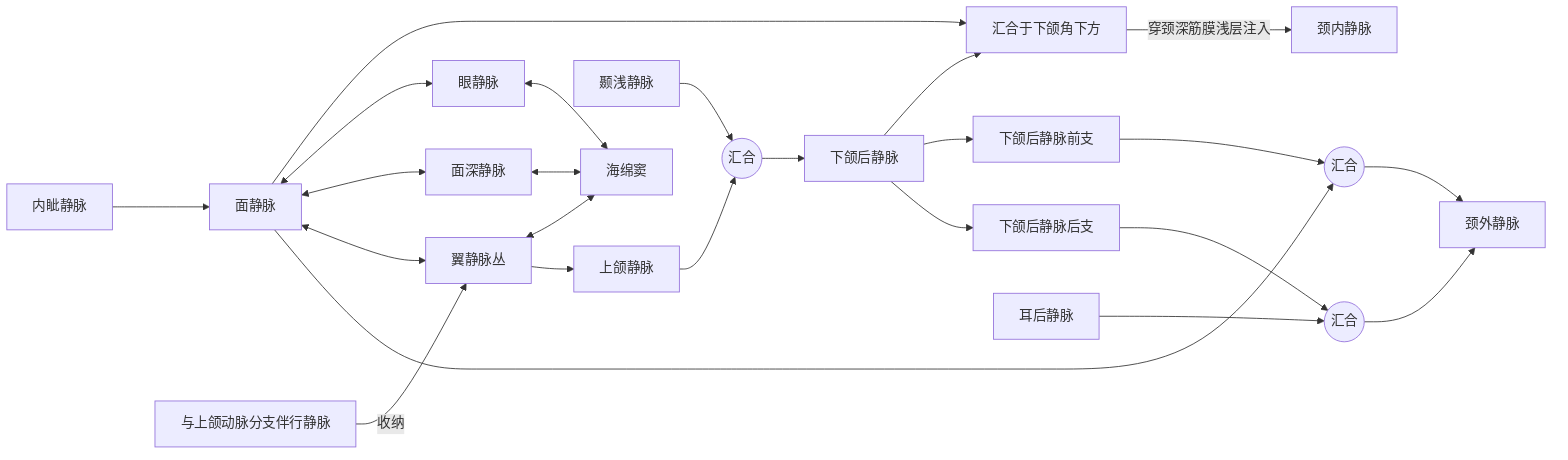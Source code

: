 flowchart LR
内眦静脉-->FV[面静脉]
FV-->a
RMNV[下颌后静脉]-->a[汇合于下颌角下方]
a-->|穿颈深筋膜浅层注入|颈内静脉
FV<-->OV[眼静脉]
OV<-->CS[海绵窦]
FV<-->DFV[面深静脉]
DFV<-->CS
FV<-->PP[翼静脉丛]
PP<-->CS
颞浅静脉-->b((汇合))
与上颌动脉分支伴行静脉-->|收纳|PP
PP-->MXV
MXV[上颌静脉]-->b
b-->RMNV
RMNV-->RMNVAB[下颌后静脉前支]
RMNVAB-->c((汇合))
FV-->c
c-->ECV[颈外静脉]
RMNV-->RMNVPB[下颌后静脉后支]
RMNVPB-->d((汇合))
耳后静脉-->d
d-->ECV